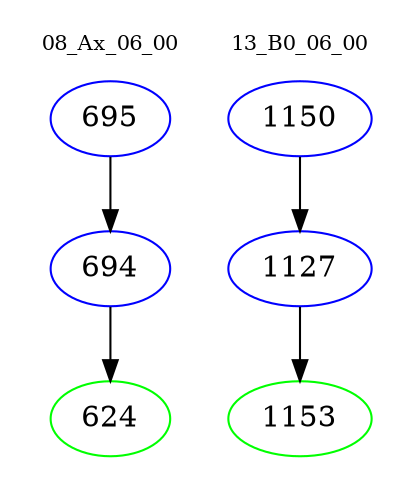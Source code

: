 digraph{
subgraph cluster_0 {
color = white
label = "08_Ax_06_00";
fontsize=10;
T0_695 [label="695", color="blue"]
T0_695 -> T0_694 [color="black"]
T0_694 [label="694", color="blue"]
T0_694 -> T0_624 [color="black"]
T0_624 [label="624", color="green"]
}
subgraph cluster_1 {
color = white
label = "13_B0_06_00";
fontsize=10;
T1_1150 [label="1150", color="blue"]
T1_1150 -> T1_1127 [color="black"]
T1_1127 [label="1127", color="blue"]
T1_1127 -> T1_1153 [color="black"]
T1_1153 [label="1153", color="green"]
}
}
